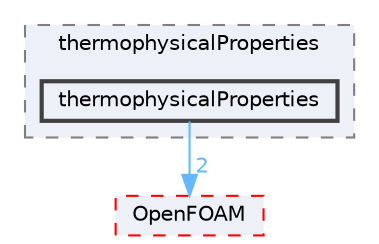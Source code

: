 digraph "src/thermophysicalModels/thermophysicalProperties/thermophysicalProperties"
{
 // LATEX_PDF_SIZE
  bgcolor="transparent";
  edge [fontname=Helvetica,fontsize=10,labelfontname=Helvetica,labelfontsize=10];
  node [fontname=Helvetica,fontsize=10,shape=box,height=0.2,width=0.4];
  compound=true
  subgraph clusterdir_e18d608ec106eacfb005ee36ef0e1b8f {
    graph [ bgcolor="#edf0f7", pencolor="grey50", label="thermophysicalProperties", fontname=Helvetica,fontsize=10 style="filled,dashed", URL="dir_e18d608ec106eacfb005ee36ef0e1b8f.html",tooltip=""]
  dir_4651bb69b7f292d2e02d8b506955ec59 [label="thermophysicalProperties", fillcolor="#edf0f7", color="grey25", style="filled,bold", URL="dir_4651bb69b7f292d2e02d8b506955ec59.html",tooltip=""];
  }
  dir_c5473ff19b20e6ec4dfe5c310b3778a8 [label="OpenFOAM", fillcolor="#edf0f7", color="red", style="filled,dashed", URL="dir_c5473ff19b20e6ec4dfe5c310b3778a8.html",tooltip=""];
  dir_4651bb69b7f292d2e02d8b506955ec59->dir_c5473ff19b20e6ec4dfe5c310b3778a8 [headlabel="2", labeldistance=1.5 headhref="dir_004024_002695.html" href="dir_004024_002695.html" color="steelblue1" fontcolor="steelblue1"];
}
